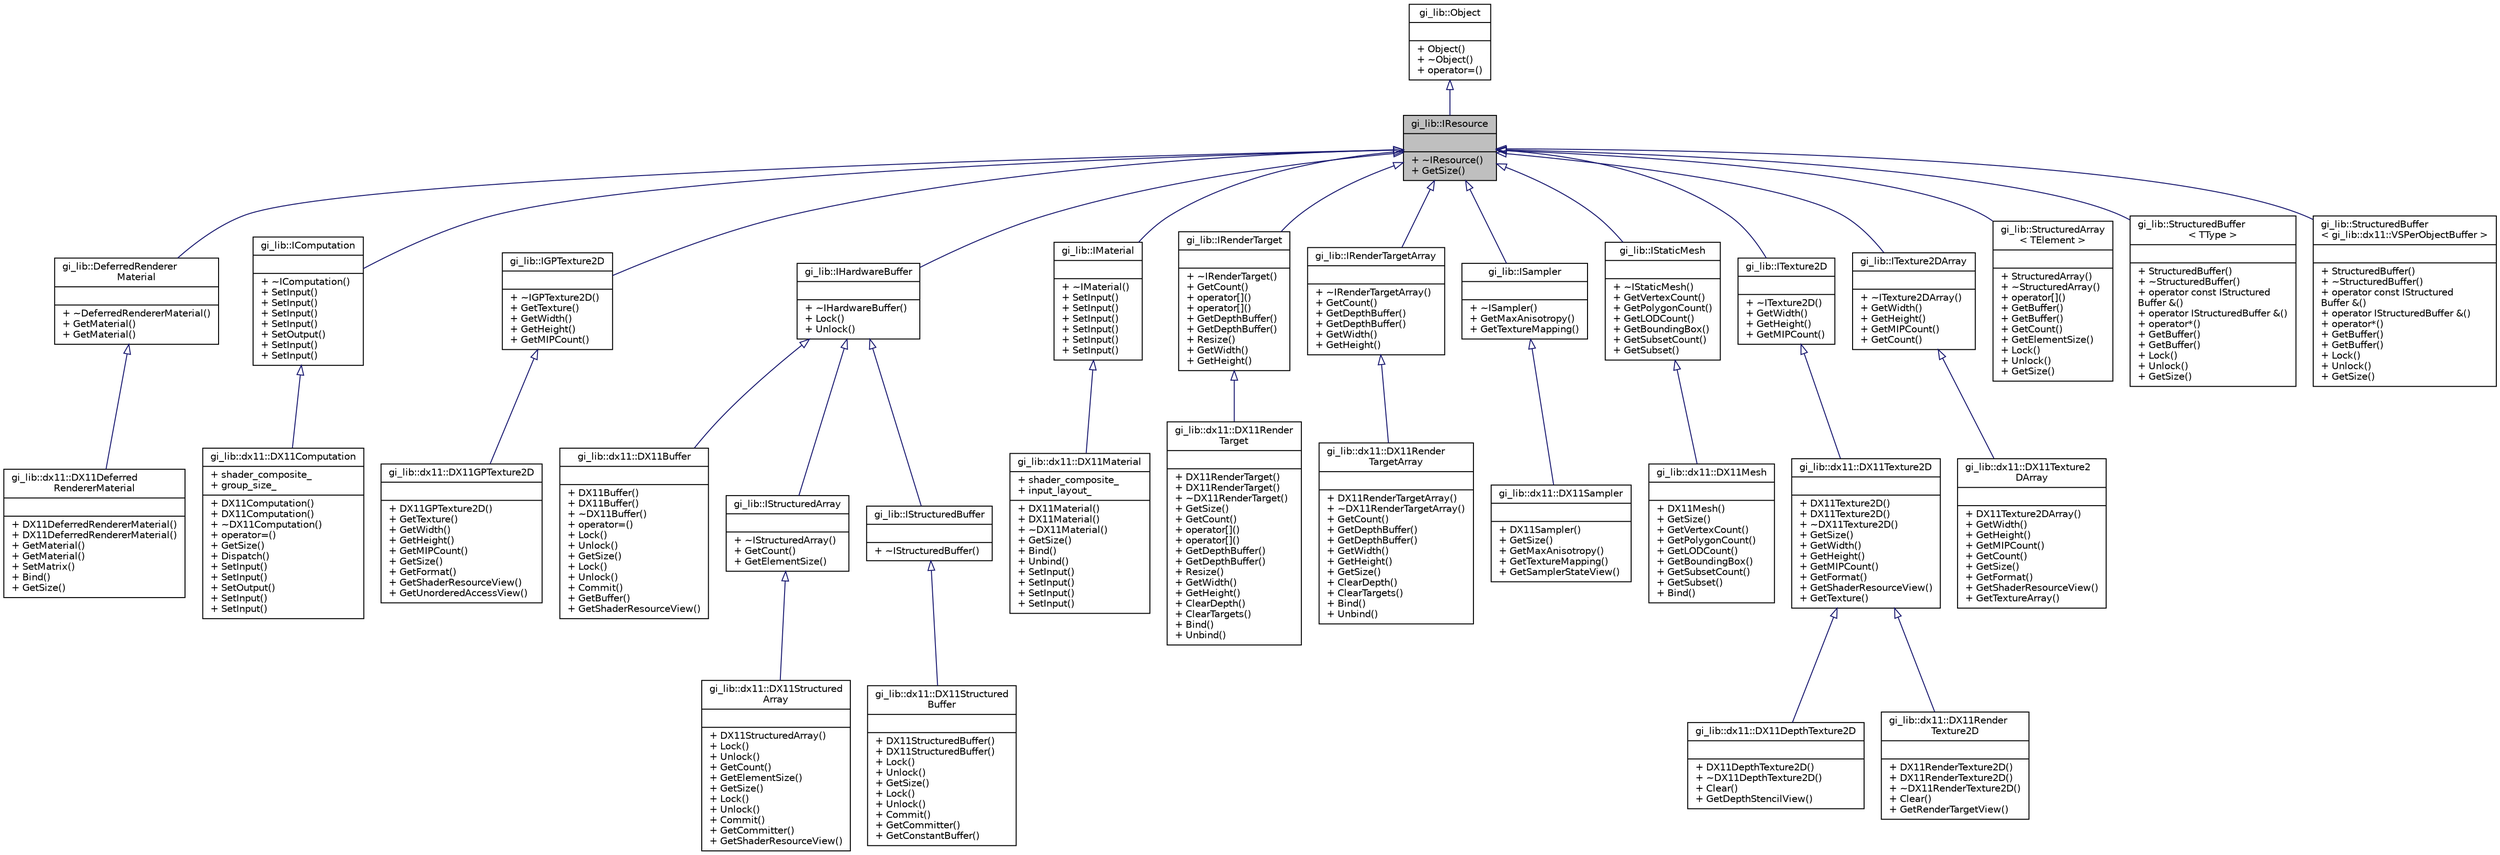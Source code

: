 digraph "gi_lib::IResource"
{
  edge [fontname="Helvetica",fontsize="10",labelfontname="Helvetica",labelfontsize="10"];
  node [fontname="Helvetica",fontsize="10",shape=record];
  Node1 [label="{gi_lib::IResource\n||+ ~IResource()\l+ GetSize()\l}",height=0.2,width=0.4,color="black", fillcolor="grey75", style="filled", fontcolor="black"];
  Node2 -> Node1 [dir="back",color="midnightblue",fontsize="10",style="solid",arrowtail="onormal",fontname="Helvetica"];
  Node2 [label="{gi_lib::Object\n||+ Object()\l+ ~Object()\l+ operator=()\l}",height=0.2,width=0.4,color="black", fillcolor="white", style="filled",URL="$classgi__lib_1_1_object.html",tooltip="Base interface for every object whose life cycle is determined by a reference counter. "];
  Node1 -> Node3 [dir="back",color="midnightblue",fontsize="10",style="solid",arrowtail="onormal",fontname="Helvetica"];
  Node3 [label="{gi_lib::DeferredRenderer\lMaterial\n||+ ~DeferredRendererMaterial()\l+ GetMaterial()\l+ GetMaterial()\l}",height=0.2,width=0.4,color="black", fillcolor="white", style="filled",URL="$classgi__lib_1_1_deferred_renderer_material.html",tooltip="Exposes additional informations for a material used by a deferred renderer. "];
  Node3 -> Node4 [dir="back",color="midnightblue",fontsize="10",style="solid",arrowtail="onormal",fontname="Helvetica"];
  Node4 [label="{gi_lib::dx11::DX11Deferred\lRendererMaterial\n||+ DX11DeferredRendererMaterial()\l+ DX11DeferredRendererMaterial()\l+ GetMaterial()\l+ GetMaterial()\l+ SetMatrix()\l+ Bind()\l+ GetSize()\l}",height=0.2,width=0.4,color="black", fillcolor="white", style="filled",URL="$classgi__lib_1_1dx11_1_1_d_x11_deferred_renderer_material.html",tooltip="Material for a DirectX11 deferred renderer. A custom material should not be compiled from code direct..."];
  Node1 -> Node5 [dir="back",color="midnightblue",fontsize="10",style="solid",arrowtail="onormal",fontname="Helvetica"];
  Node5 [label="{gi_lib::IComputation\n||+ ~IComputation()\l+ SetInput()\l+ SetInput()\l+ SetInput()\l+ SetInput()\l+ SetOutput()\l+ SetInput()\l+ SetInput()\l}",height=0.2,width=0.4,color="black", fillcolor="white", style="filled",URL="$classgi__lib_1_1_i_computation.html",tooltip="Base interface for GPU computations. "];
  Node5 -> Node6 [dir="back",color="midnightblue",fontsize="10",style="solid",arrowtail="onormal",fontname="Helvetica"];
  Node6 [label="{gi_lib::dx11::DX11Computation\n|+ shader_composite_\l+ group_size_\l|+ DX11Computation()\l+ DX11Computation()\l+ ~DX11Computation()\l+ operator=()\l+ GetSize()\l+ Dispatch()\l+ SetInput()\l+ SetInput()\l+ SetOutput()\l+ SetInput()\l+ SetInput()\l}",height=0.2,width=0.4,color="black", fillcolor="white", style="filled",URL="$classgi__lib_1_1dx11_1_1_d_x11_computation.html",tooltip="Encapsulate a compute shader. "];
  Node1 -> Node7 [dir="back",color="midnightblue",fontsize="10",style="solid",arrowtail="onormal",fontname="Helvetica"];
  Node7 [label="{gi_lib::IGPTexture2D\n||+ ~IGPTexture2D()\l+ GetTexture()\l+ GetWidth()\l+ GetHeight()\l+ GetMIPCount()\l}",height=0.2,width=0.4,color="black", fillcolor="white", style="filled",URL="$classgi__lib_1_1_i_g_p_texture2_d.html",tooltip="Base interface for general-purpose textures. A general-purpose resource can be accessed by the GPU fo..."];
  Node7 -> Node8 [dir="back",color="midnightblue",fontsize="10",style="solid",arrowtail="onormal",fontname="Helvetica"];
  Node8 [label="{gi_lib::dx11::DX11GPTexture2D\n||+ DX11GPTexture2D()\l+ GetTexture()\l+ GetWidth()\l+ GetHeight()\l+ GetMIPCount()\l+ GetSize()\l+ GetFormat()\l+ GetShaderResourceView()\l+ GetUnorderedAccessView()\l}",height=0.2,width=0.4,color="black", fillcolor="white", style="filled",URL="$classgi__lib_1_1dx11_1_1_d_x11_g_p_texture2_d.html",tooltip="DirectX11 general-purpose 2D texture. This texture can be used as a regular texture but can also be b..."];
  Node1 -> Node9 [dir="back",color="midnightblue",fontsize="10",style="solid",arrowtail="onormal",fontname="Helvetica"];
  Node9 [label="{gi_lib::IHardwareBuffer\n||+ ~IHardwareBuffer()\l+ Lock()\l+ Unlock()\l}",height=0.2,width=0.4,color="black", fillcolor="white", style="filled",URL="$classgi__lib_1_1_i_hardware_buffer.html",tooltip="Represents a low-level buffer stored in GPU-memory. The buffer can be written by the CPU and read by ..."];
  Node9 -> Node10 [dir="back",color="midnightblue",fontsize="10",style="solid",arrowtail="onormal",fontname="Helvetica"];
  Node10 [label="{gi_lib::dx11::DX11Buffer\n||+ DX11Buffer()\l+ DX11Buffer()\l+ ~DX11Buffer()\l+ operator=()\l+ Lock()\l+ Unlock()\l+ GetSize()\l+ Lock()\l+ Unlock()\l+ Commit()\l+ GetBuffer()\l+ GetShaderResourceView()\l}",height=0.2,width=0.4,color="black", fillcolor="white", style="filled",URL="$classgi__lib_1_1dx11_1_1_d_x11_buffer.html",tooltip="Represents a generic buffer. "];
  Node9 -> Node11 [dir="back",color="midnightblue",fontsize="10",style="solid",arrowtail="onormal",fontname="Helvetica"];
  Node11 [label="{gi_lib::IStructuredArray\n||+ ~IStructuredArray()\l+ GetCount()\l+ GetElementSize()\l}",height=0.2,width=0.4,color="black", fillcolor="white", style="filled",URL="$classgi__lib_1_1_i_structured_array.html",tooltip="Represents a low-level buffer that behaves like a strongly-typed array of elements. This array can be written by a CPU and read by a GPU. "];
  Node11 -> Node12 [dir="back",color="midnightblue",fontsize="10",style="solid",arrowtail="onormal",fontname="Helvetica"];
  Node12 [label="{gi_lib::dx11::DX11Structured\lArray\n||+ DX11StructuredArray()\l+ Lock()\l+ Unlock()\l+ GetCount()\l+ GetElementSize()\l+ GetSize()\l+ Lock()\l+ Unlock()\l+ Commit()\l+ GetCommitter()\l+ GetShaderResourceView()\l}",height=0.2,width=0.4,color="black", fillcolor="white", style="filled",URL="$classgi__lib_1_1dx11_1_1_d_x11_structured_array.html",tooltip="Represents a low-level buffer that behaves like a strongly-typed array of elements under DirectX 11..."];
  Node9 -> Node13 [dir="back",color="midnightblue",fontsize="10",style="solid",arrowtail="onormal",fontname="Helvetica"];
  Node13 [label="{gi_lib::IStructuredBuffer\n||+ ~IStructuredBuffer()\l}",height=0.2,width=0.4,color="black", fillcolor="white", style="filled",URL="$classgi__lib_1_1_i_structured_buffer.html",tooltip="Represents a low-level buffer that behaves like a strongly-typed structure. The buffer can be written..."];
  Node13 -> Node14 [dir="back",color="midnightblue",fontsize="10",style="solid",arrowtail="onormal",fontname="Helvetica"];
  Node14 [label="{gi_lib::dx11::DX11Structured\lBuffer\n||+ DX11StructuredBuffer()\l+ DX11StructuredBuffer()\l+ Lock()\l+ Unlock()\l+ GetSize()\l+ Lock()\l+ Unlock()\l+ Commit()\l+ GetCommitter()\l+ GetConstantBuffer()\l}",height=0.2,width=0.4,color="black", fillcolor="white", style="filled",URL="$classgi__lib_1_1dx11_1_1_d_x11_structured_buffer.html",tooltip="Represents a low-level buffer that behaves like a strongly-typed structure under DirectX 11..."];
  Node1 -> Node15 [dir="back",color="midnightblue",fontsize="10",style="solid",arrowtail="onormal",fontname="Helvetica"];
  Node15 [label="{gi_lib::IMaterial\n||+ ~IMaterial()\l+ SetInput()\l+ SetInput()\l+ SetInput()\l+ SetInput()\l+ SetInput()\l+ SetInput()\l}",height=0.2,width=0.4,color="black", fillcolor="white", style="filled",URL="$classgi__lib_1_1_i_material.html",tooltip="Base interface for materials. "];
  Node15 -> Node16 [dir="back",color="midnightblue",fontsize="10",style="solid",arrowtail="onormal",fontname="Helvetica"];
  Node16 [label="{gi_lib::dx11::DX11Material\n|+ shader_composite_\l+ input_layout_\l|+ DX11Material()\l+ DX11Material()\l+ ~DX11Material()\l+ GetSize()\l+ Bind()\l+ Unbind()\l+ SetInput()\l+ SetInput()\l+ SetInput()\l+ SetInput()\l}",height=0.2,width=0.4,color="black", fillcolor="white", style="filled",URL="$classgi__lib_1_1dx11_1_1_d_x11_material.html",tooltip="DirectX11 material. "];
  Node1 -> Node17 [dir="back",color="midnightblue",fontsize="10",style="solid",arrowtail="onormal",fontname="Helvetica"];
  Node17 [label="{gi_lib::IRenderTarget\n||+ ~IRenderTarget()\l+ GetCount()\l+ operator[]()\l+ operator[]()\l+ GetDepthBuffer()\l+ GetDepthBuffer()\l+ Resize()\l+ GetWidth()\l+ GetHeight()\l}",height=0.2,width=0.4,color="black", fillcolor="white", style="filled",URL="$classgi__lib_1_1_i_render_target.html",tooltip="Base interface for render targets. A render target may contain multiple render surfaces as well as a ..."];
  Node17 -> Node18 [dir="back",color="midnightblue",fontsize="10",style="solid",arrowtail="onormal",fontname="Helvetica"];
  Node18 [label="{gi_lib::dx11::DX11Render\lTarget\n||+ DX11RenderTarget()\l+ DX11RenderTarget()\l+ ~DX11RenderTarget()\l+ GetSize()\l+ GetCount()\l+ operator[]()\l+ operator[]()\l+ GetDepthBuffer()\l+ GetDepthBuffer()\l+ Resize()\l+ GetWidth()\l+ GetHeight()\l+ ClearDepth()\l+ ClearTargets()\l+ Bind()\l+ Unbind()\l}",height=0.2,width=0.4,color="black", fillcolor="white", style="filled",URL="$classgi__lib_1_1dx11_1_1_d_x11_render_target.html",tooltip="DirectX11 render target. "];
  Node1 -> Node19 [dir="back",color="midnightblue",fontsize="10",style="solid",arrowtail="onormal",fontname="Helvetica"];
  Node19 [label="{gi_lib::IRenderTargetArray\n||+ ~IRenderTargetArray()\l+ GetCount()\l+ GetDepthBuffer()\l+ GetDepthBuffer()\l+ GetWidth()\l+ GetHeight()\l}",height=0.2,width=0.4,color="black", fillcolor="white", style="filled",URL="$classgi__lib_1_1_i_render_target_array.html",tooltip="Base interface for render target arrays. A render target array is an array of textures, each of which can be drawn upon. Elements in the array are guaranteed to have the same dimensions. The array also defines an optional shared depth stencil buffer for Z testing while drawing. "];
  Node19 -> Node20 [dir="back",color="midnightblue",fontsize="10",style="solid",arrowtail="onormal",fontname="Helvetica"];
  Node20 [label="{gi_lib::dx11::DX11Render\lTargetArray\n||+ DX11RenderTargetArray()\l+ ~DX11RenderTargetArray()\l+ GetCount()\l+ GetDepthBuffer()\l+ GetDepthBuffer()\l+ GetWidth()\l+ GetHeight()\l+ GetSize()\l+ ClearDepth()\l+ ClearTargets()\l+ Bind()\l+ Unbind()\l}",height=0.2,width=0.4,color="black", fillcolor="white", style="filled",URL="$classgi__lib_1_1dx11_1_1_d_x11_render_target_array.html",tooltip="DirectX11 render target array. "];
  Node1 -> Node21 [dir="back",color="midnightblue",fontsize="10",style="solid",arrowtail="onormal",fontname="Helvetica"];
  Node21 [label="{gi_lib::ISampler\n||+ ~ISampler()\l+ GetMaxAnisotropy()\l+ GetTextureMapping()\l}",height=0.2,width=0.4,color="black", fillcolor="white", style="filled",URL="$classgi__lib_1_1_i_sampler.html",tooltip="Base interface for sampler states. "];
  Node21 -> Node22 [dir="back",color="midnightblue",fontsize="10",style="solid",arrowtail="onormal",fontname="Helvetica"];
  Node22 [label="{gi_lib::dx11::DX11Sampler\n||+ DX11Sampler()\l+ GetSize()\l+ GetMaxAnisotropy()\l+ GetTextureMapping()\l+ GetSamplerStateView()\l}",height=0.2,width=0.4,color="black", fillcolor="white", style="filled",URL="$classgi__lib_1_1dx11_1_1_d_x11_sampler.html",tooltip="Represents a DirectX11 sampler state. "];
  Node1 -> Node23 [dir="back",color="midnightblue",fontsize="10",style="solid",arrowtail="onormal",fontname="Helvetica"];
  Node23 [label="{gi_lib::IStaticMesh\n||+ ~IStaticMesh()\l+ GetVertexCount()\l+ GetPolygonCount()\l+ GetLODCount()\l+ GetBoundingBox()\l+ GetSubsetCount()\l+ GetSubset()\l}",height=0.2,width=0.4,color="black", fillcolor="white", style="filled",URL="$classgi__lib_1_1_i_static_mesh.html",tooltip="Base interface for static meshes. "];
  Node23 -> Node24 [dir="back",color="midnightblue",fontsize="10",style="solid",arrowtail="onormal",fontname="Helvetica"];
  Node24 [label="{gi_lib::dx11::DX11Mesh\n||+ DX11Mesh()\l+ GetSize()\l+ GetVertexCount()\l+ GetPolygonCount()\l+ GetLODCount()\l+ GetBoundingBox()\l+ GetSubsetCount()\l+ GetSubset()\l+ Bind()\l}",height=0.2,width=0.4,color="black", fillcolor="white", style="filled",URL="$classgi__lib_1_1dx11_1_1_d_x11_mesh.html",tooltip="DirectX11 static mesh. "];
  Node1 -> Node25 [dir="back",color="midnightblue",fontsize="10",style="solid",arrowtail="onormal",fontname="Helvetica"];
  Node25 [label="{gi_lib::ITexture2D\n||+ ~ITexture2D()\l+ GetWidth()\l+ GetHeight()\l+ GetMIPCount()\l}",height=0.2,width=0.4,color="black", fillcolor="white", style="filled",URL="$classgi__lib_1_1_i_texture2_d.html",tooltip="Base interface for plain textures. "];
  Node25 -> Node26 [dir="back",color="midnightblue",fontsize="10",style="solid",arrowtail="onormal",fontname="Helvetica"];
  Node26 [label="{gi_lib::dx11::DX11Texture2D\n||+ DX11Texture2D()\l+ DX11Texture2D()\l+ ~DX11Texture2D()\l+ GetSize()\l+ GetWidth()\l+ GetHeight()\l+ GetMIPCount()\l+ GetFormat()\l+ GetShaderResourceView()\l+ GetTexture()\l}",height=0.2,width=0.4,color="black", fillcolor="white", style="filled",URL="$classgi__lib_1_1dx11_1_1_d_x11_texture2_d.html",tooltip="DirectX11 2D texture. "];
  Node26 -> Node27 [dir="back",color="midnightblue",fontsize="10",style="solid",arrowtail="onormal",fontname="Helvetica"];
  Node27 [label="{gi_lib::dx11::DX11DepthTexture2D\n||+ DX11DepthTexture2D()\l+ ~DX11DepthTexture2D()\l+ Clear()\l+ GetDepthStencilView()\l}",height=0.2,width=0.4,color="black", fillcolor="white", style="filled",URL="$classgi__lib_1_1dx11_1_1_d_x11_depth_texture2_d.html",tooltip="DirectX11 2D texture that can be used as a depth-stencil buffer. "];
  Node26 -> Node28 [dir="back",color="midnightblue",fontsize="10",style="solid",arrowtail="onormal",fontname="Helvetica"];
  Node28 [label="{gi_lib::dx11::DX11Render\lTexture2D\n||+ DX11RenderTexture2D()\l+ DX11RenderTexture2D()\l+ ~DX11RenderTexture2D()\l+ Clear()\l+ GetRenderTargetView()\l}",height=0.2,width=0.4,color="black", fillcolor="white", style="filled",URL="$classgi__lib_1_1dx11_1_1_d_x11_render_texture2_d.html",tooltip="DirectX11 2D texture that can be used as a render target. "];
  Node1 -> Node29 [dir="back",color="midnightblue",fontsize="10",style="solid",arrowtail="onormal",fontname="Helvetica"];
  Node29 [label="{gi_lib::ITexture2DArray\n||+ ~ITexture2DArray()\l+ GetWidth()\l+ GetHeight()\l+ GetMIPCount()\l+ GetCount()\l}",height=0.2,width=0.4,color="black", fillcolor="white", style="filled",URL="$classgi__lib_1_1_i_texture2_d_array.html",tooltip="Base interface for plain texture arrays. "];
  Node29 -> Node30 [dir="back",color="midnightblue",fontsize="10",style="solid",arrowtail="onormal",fontname="Helvetica"];
  Node30 [label="{gi_lib::dx11::DX11Texture2\lDArray\n||+ DX11Texture2DArray()\l+ GetWidth()\l+ GetHeight()\l+ GetMIPCount()\l+ GetCount()\l+ GetSize()\l+ GetFormat()\l+ GetShaderResourceView()\l+ GetTextureArray()\l}",height=0.2,width=0.4,color="black", fillcolor="white", style="filled",URL="$classgi__lib_1_1dx11_1_1_d_x11_texture2_d_array.html",tooltip="DirectX11 2D texture array. "];
  Node1 -> Node31 [dir="back",color="midnightblue",fontsize="10",style="solid",arrowtail="onormal",fontname="Helvetica"];
  Node31 [label="{gi_lib::StructuredArray\l\< TElement \>\n||+ StructuredArray()\l+ ~StructuredArray()\l+ operator[]()\l+ GetBuffer()\l+ GetBuffer()\l+ GetCount()\l+ GetElementSize()\l+ Lock()\l+ Unlock()\l+ GetSize()\l}",height=0.2,width=0.4,color="black", fillcolor="white", style="filled",URL="$classgi__lib_1_1_structured_array.html",tooltip="Represents a low-level buffer that behaves like a strongly-typed array of elements. This array can be written by a CPU and read by a GPU. "];
  Node1 -> Node32 [dir="back",color="midnightblue",fontsize="10",style="solid",arrowtail="onormal",fontname="Helvetica"];
  Node32 [label="{gi_lib::StructuredBuffer\l\< TType \>\n||+ StructuredBuffer()\l+ ~StructuredBuffer()\l+ operator const IStructured\lBuffer &()\l+ operator IStructuredBuffer &()\l+ operator*()\l+ GetBuffer()\l+ GetBuffer()\l+ Lock()\l+ Unlock()\l+ GetSize()\l}",height=0.2,width=0.4,color="black", fillcolor="white", style="filled",URL="$classgi__lib_1_1_structured_buffer.html",tooltip="Represents a low-level buffer that behaves like a strongly-typed structure. The buffer can be written..."];
  Node1 -> Node33 [dir="back",color="midnightblue",fontsize="10",style="solid",arrowtail="onormal",fontname="Helvetica"];
  Node33 [label="{gi_lib::StructuredBuffer\l\< gi_lib::dx11::VSPerObjectBuffer \>\n||+ StructuredBuffer()\l+ ~StructuredBuffer()\l+ operator const IStructured\lBuffer &()\l+ operator IStructuredBuffer &()\l+ operator*()\l+ GetBuffer()\l+ GetBuffer()\l+ Lock()\l+ Unlock()\l+ GetSize()\l}",height=0.2,width=0.4,color="black", fillcolor="white", style="filled",URL="$classgi__lib_1_1_structured_buffer.html"];
}

